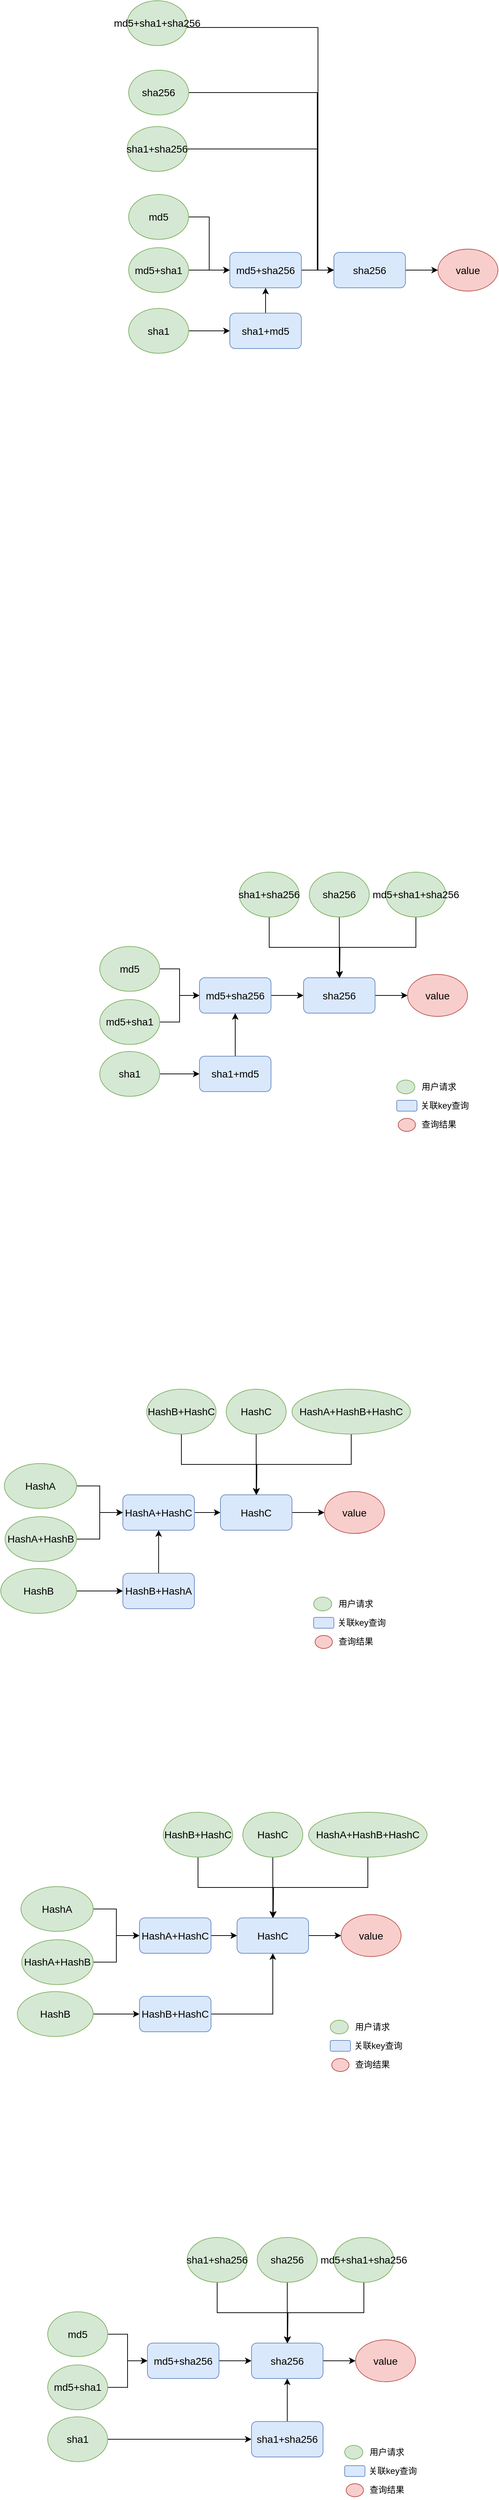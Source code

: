 <mxfile version="24.4.2" type="github">
  <diagram name="第 1 页" id="Ebx9guoyo3nPPWfQVa6c">
    <mxGraphModel dx="1834" dy="756" grid="0" gridSize="10" guides="1" tooltips="1" connect="1" arrows="1" fold="1" page="0" pageScale="1" pageWidth="826" pageHeight="1169" math="0" shadow="0">
      <root>
        <mxCell id="0" />
        <mxCell id="1" parent="0" />
        <mxCell id="aeNuIDue8vJ75vZVXS_7-7" style="edgeStyle=orthogonalEdgeStyle;rounded=0;orthogonalLoop=1;jettySize=auto;html=1;exitX=1;exitY=0.5;exitDx=0;exitDy=0;entryX=0;entryY=0.5;entryDx=0;entryDy=0;" parent="1" source="aeNuIDue8vJ75vZVXS_7-1" target="aeNuIDue8vJ75vZVXS_7-6" edge="1">
          <mxGeometry relative="1" as="geometry" />
        </mxCell>
        <mxCell id="aeNuIDue8vJ75vZVXS_7-1" value="&lt;font style=&quot;font-size: 14px;&quot;&gt;md5+sha256&lt;/font&gt;" style="rounded=1;whiteSpace=wrap;html=1;fillColor=#dae8fc;strokeColor=#6c8ebf;" parent="1" vertex="1">
          <mxGeometry x="126" y="355" width="99" height="49" as="geometry" />
        </mxCell>
        <mxCell id="aeNuIDue8vJ75vZVXS_7-10" style="edgeStyle=orthogonalEdgeStyle;rounded=0;orthogonalLoop=1;jettySize=auto;html=1;exitX=1;exitY=0.5;exitDx=0;exitDy=0;entryX=0;entryY=0.5;entryDx=0;entryDy=0;" parent="1" source="aeNuIDue8vJ75vZVXS_7-6" target="aeNuIDue8vJ75vZVXS_7-9" edge="1">
          <mxGeometry relative="1" as="geometry" />
        </mxCell>
        <mxCell id="aeNuIDue8vJ75vZVXS_7-6" value="&lt;font style=&quot;font-size: 14px;&quot;&gt;sha256&lt;/font&gt;" style="rounded=1;whiteSpace=wrap;html=1;fillColor=#dae8fc;strokeColor=#6c8ebf;" parent="1" vertex="1">
          <mxGeometry x="270" y="355" width="99" height="49" as="geometry" />
        </mxCell>
        <mxCell id="aeNuIDue8vJ75vZVXS_7-9" value="&lt;font style=&quot;font-size: 14px;&quot;&gt;value&lt;/font&gt;" style="ellipse;whiteSpace=wrap;html=1;fillColor=#f8cecc;strokeColor=#b85450;" parent="1" vertex="1">
          <mxGeometry x="414" y="350.5" width="83" height="58" as="geometry" />
        </mxCell>
        <mxCell id="aeNuIDue8vJ75vZVXS_7-26" style="edgeStyle=orthogonalEdgeStyle;rounded=0;orthogonalLoop=1;jettySize=auto;html=1;exitX=1;exitY=0.5;exitDx=0;exitDy=0;entryX=0;entryY=0.5;entryDx=0;entryDy=0;" parent="1" source="aeNuIDue8vJ75vZVXS_7-12" target="aeNuIDue8vJ75vZVXS_7-23" edge="1">
          <mxGeometry relative="1" as="geometry" />
        </mxCell>
        <mxCell id="aeNuIDue8vJ75vZVXS_7-12" value="&lt;font style=&quot;font-size: 14px;&quot;&gt;sha1&lt;/font&gt;" style="ellipse;whiteSpace=wrap;html=1;fillColor=#d5e8d4;strokeColor=#82b366;" parent="1" vertex="1">
          <mxGeometry x="-14" y="432.5" width="83" height="62" as="geometry" />
        </mxCell>
        <mxCell id="aeNuIDue8vJ75vZVXS_7-49" style="edgeStyle=orthogonalEdgeStyle;rounded=0;orthogonalLoop=1;jettySize=auto;html=1;exitX=1;exitY=0.5;exitDx=0;exitDy=0;entryX=0;entryY=0.5;entryDx=0;entryDy=0;" parent="1" source="aeNuIDue8vJ75vZVXS_7-13" target="aeNuIDue8vJ75vZVXS_7-6" edge="1">
          <mxGeometry relative="1" as="geometry">
            <Array as="points">
              <mxPoint x="248" y="44" />
              <mxPoint x="248" y="380" />
            </Array>
          </mxGeometry>
        </mxCell>
        <mxCell id="aeNuIDue8vJ75vZVXS_7-13" value="&lt;font style=&quot;font-size: 14px;&quot;&gt;md5+sha1+sha256&lt;/font&gt;" style="ellipse;whiteSpace=wrap;html=1;fillColor=#d5e8d4;strokeColor=#82b366;" parent="1" vertex="1">
          <mxGeometry x="-16" y="7" width="83" height="62" as="geometry" />
        </mxCell>
        <mxCell id="aeNuIDue8vJ75vZVXS_7-25" style="edgeStyle=orthogonalEdgeStyle;rounded=0;orthogonalLoop=1;jettySize=auto;html=1;exitX=1;exitY=0.5;exitDx=0;exitDy=0;entryX=0;entryY=0.5;entryDx=0;entryDy=0;" parent="1" source="aeNuIDue8vJ75vZVXS_7-15" target="aeNuIDue8vJ75vZVXS_7-1" edge="1">
          <mxGeometry relative="1" as="geometry" />
        </mxCell>
        <mxCell id="aeNuIDue8vJ75vZVXS_7-15" value="&lt;font style=&quot;font-size: 14px;&quot;&gt;md5+sha1&lt;/font&gt;" style="ellipse;whiteSpace=wrap;html=1;fillColor=#d5e8d4;strokeColor=#82b366;" parent="1" vertex="1">
          <mxGeometry x="-14" y="348.5" width="83" height="62" as="geometry" />
        </mxCell>
        <mxCell id="aeNuIDue8vJ75vZVXS_7-17" style="edgeStyle=orthogonalEdgeStyle;rounded=0;orthogonalLoop=1;jettySize=auto;html=1;exitX=1;exitY=0.5;exitDx=0;exitDy=0;entryX=0;entryY=0.5;entryDx=0;entryDy=0;" parent="1" source="aeNuIDue8vJ75vZVXS_7-16" target="aeNuIDue8vJ75vZVXS_7-1" edge="1">
          <mxGeometry relative="1" as="geometry" />
        </mxCell>
        <mxCell id="aeNuIDue8vJ75vZVXS_7-16" value="&lt;font style=&quot;font-size: 14px;&quot;&gt;md5&lt;/font&gt;" style="ellipse;whiteSpace=wrap;html=1;fillColor=#d5e8d4;strokeColor=#82b366;" parent="1" vertex="1">
          <mxGeometry x="-14" y="275" width="83" height="62" as="geometry" />
        </mxCell>
        <mxCell id="aeNuIDue8vJ75vZVXS_7-48" style="edgeStyle=orthogonalEdgeStyle;rounded=0;orthogonalLoop=1;jettySize=auto;html=1;exitX=1;exitY=0.5;exitDx=0;exitDy=0;entryX=0;entryY=0.5;entryDx=0;entryDy=0;" parent="1" source="aeNuIDue8vJ75vZVXS_7-18" target="aeNuIDue8vJ75vZVXS_7-6" edge="1">
          <mxGeometry relative="1" as="geometry">
            <mxPoint x="196" y="327" as="targetPoint" />
            <Array as="points">
              <mxPoint x="247" y="134" />
              <mxPoint x="247" y="380" />
            </Array>
          </mxGeometry>
        </mxCell>
        <mxCell id="aeNuIDue8vJ75vZVXS_7-18" value="&lt;font style=&quot;font-size: 14px;&quot;&gt;sha256&lt;/font&gt;" style="ellipse;whiteSpace=wrap;html=1;fillColor=#d5e8d4;strokeColor=#82b366;" parent="1" vertex="1">
          <mxGeometry x="-14" y="103" width="83" height="62" as="geometry" />
        </mxCell>
        <mxCell id="aeNuIDue8vJ75vZVXS_7-47" style="edgeStyle=orthogonalEdgeStyle;rounded=0;orthogonalLoop=1;jettySize=auto;html=1;exitX=1;exitY=0.5;exitDx=0;exitDy=0;entryX=0;entryY=0.5;entryDx=0;entryDy=0;" parent="1" source="aeNuIDue8vJ75vZVXS_7-19" target="aeNuIDue8vJ75vZVXS_7-6" edge="1">
          <mxGeometry relative="1" as="geometry">
            <Array as="points">
              <mxPoint x="247" y="212" />
              <mxPoint x="247" y="380" />
            </Array>
          </mxGeometry>
        </mxCell>
        <mxCell id="aeNuIDue8vJ75vZVXS_7-19" value="&lt;font style=&quot;font-size: 14px;&quot;&gt;sha1+sha256&lt;/font&gt;" style="ellipse;whiteSpace=wrap;html=1;fillColor=#d5e8d4;strokeColor=#82b366;" parent="1" vertex="1">
          <mxGeometry x="-16" y="181" width="83" height="62" as="geometry" />
        </mxCell>
        <mxCell id="aeNuIDue8vJ75vZVXS_7-24" style="edgeStyle=orthogonalEdgeStyle;rounded=0;orthogonalLoop=1;jettySize=auto;html=1;exitX=0.5;exitY=0;exitDx=0;exitDy=0;entryX=0.5;entryY=1;entryDx=0;entryDy=0;" parent="1" source="aeNuIDue8vJ75vZVXS_7-23" target="aeNuIDue8vJ75vZVXS_7-1" edge="1">
          <mxGeometry relative="1" as="geometry" />
        </mxCell>
        <mxCell id="aeNuIDue8vJ75vZVXS_7-23" value="&lt;font style=&quot;font-size: 14px;&quot;&gt;sha1+md5&lt;/font&gt;" style="rounded=1;whiteSpace=wrap;html=1;fillColor=#dae8fc;strokeColor=#6c8ebf;" parent="1" vertex="1">
          <mxGeometry x="126" y="439" width="99" height="49" as="geometry" />
        </mxCell>
        <mxCell id="aeNuIDue8vJ75vZVXS_7-27" style="edgeStyle=orthogonalEdgeStyle;rounded=0;orthogonalLoop=1;jettySize=auto;html=1;exitX=1;exitY=0.5;exitDx=0;exitDy=0;entryX=0;entryY=0.5;entryDx=0;entryDy=0;" parent="1" source="aeNuIDue8vJ75vZVXS_7-28" target="aeNuIDue8vJ75vZVXS_7-30" edge="1">
          <mxGeometry relative="1" as="geometry" />
        </mxCell>
        <mxCell id="aeNuIDue8vJ75vZVXS_7-28" value="&lt;font style=&quot;font-size: 14px;&quot;&gt;md5+sha256&lt;/font&gt;" style="rounded=1;whiteSpace=wrap;html=1;fillColor=#dae8fc;strokeColor=#6c8ebf;" parent="1" vertex="1">
          <mxGeometry x="84" y="1358" width="99" height="49" as="geometry" />
        </mxCell>
        <mxCell id="aeNuIDue8vJ75vZVXS_7-29" style="edgeStyle=orthogonalEdgeStyle;rounded=0;orthogonalLoop=1;jettySize=auto;html=1;exitX=1;exitY=0.5;exitDx=0;exitDy=0;entryX=0;entryY=0.5;entryDx=0;entryDy=0;" parent="1" source="aeNuIDue8vJ75vZVXS_7-30" target="aeNuIDue8vJ75vZVXS_7-31" edge="1">
          <mxGeometry relative="1" as="geometry" />
        </mxCell>
        <mxCell id="aeNuIDue8vJ75vZVXS_7-30" value="&lt;font style=&quot;font-size: 14px;&quot;&gt;sha256&lt;/font&gt;" style="rounded=1;whiteSpace=wrap;html=1;fillColor=#dae8fc;strokeColor=#6c8ebf;" parent="1" vertex="1">
          <mxGeometry x="228" y="1358" width="99" height="49" as="geometry" />
        </mxCell>
        <mxCell id="aeNuIDue8vJ75vZVXS_7-31" value="&lt;font style=&quot;font-size: 14px;&quot;&gt;value&lt;/font&gt;" style="ellipse;whiteSpace=wrap;html=1;fillColor=#f8cecc;strokeColor=#b85450;" parent="1" vertex="1">
          <mxGeometry x="372" y="1353.5" width="83" height="58" as="geometry" />
        </mxCell>
        <mxCell id="aeNuIDue8vJ75vZVXS_7-32" style="edgeStyle=orthogonalEdgeStyle;rounded=0;orthogonalLoop=1;jettySize=auto;html=1;exitX=1;exitY=0.5;exitDx=0;exitDy=0;entryX=0;entryY=0.5;entryDx=0;entryDy=0;" parent="1" source="aeNuIDue8vJ75vZVXS_7-33" target="aeNuIDue8vJ75vZVXS_7-45" edge="1">
          <mxGeometry relative="1" as="geometry" />
        </mxCell>
        <mxCell id="aeNuIDue8vJ75vZVXS_7-33" value="&lt;font style=&quot;font-size: 14px;&quot;&gt;sha1&lt;/font&gt;" style="ellipse;whiteSpace=wrap;html=1;fillColor=#d5e8d4;strokeColor=#82b366;" parent="1" vertex="1">
          <mxGeometry x="-54" y="1460" width="83" height="62" as="geometry" />
        </mxCell>
        <mxCell id="aeNuIDue8vJ75vZVXS_7-34" style="edgeStyle=orthogonalEdgeStyle;rounded=0;orthogonalLoop=1;jettySize=auto;html=1;exitX=0.5;exitY=1;exitDx=0;exitDy=0;entryX=0.5;entryY=0;entryDx=0;entryDy=0;" parent="1" source="aeNuIDue8vJ75vZVXS_7-35" target="aeNuIDue8vJ75vZVXS_7-30" edge="1">
          <mxGeometry relative="1" as="geometry" />
        </mxCell>
        <mxCell id="aeNuIDue8vJ75vZVXS_7-35" value="&lt;font style=&quot;font-size: 14px;&quot;&gt;md5+sha1+sha256&lt;/font&gt;" style="ellipse;whiteSpace=wrap;html=1;fillColor=#d5e8d4;strokeColor=#82b366;" parent="1" vertex="1">
          <mxGeometry x="342" y="1212" width="83" height="62" as="geometry" />
        </mxCell>
        <mxCell id="aeNuIDue8vJ75vZVXS_7-36" style="edgeStyle=orthogonalEdgeStyle;rounded=0;orthogonalLoop=1;jettySize=auto;html=1;exitX=1;exitY=0.5;exitDx=0;exitDy=0;entryX=0;entryY=0.5;entryDx=0;entryDy=0;" parent="1" source="aeNuIDue8vJ75vZVXS_7-37" target="aeNuIDue8vJ75vZVXS_7-28" edge="1">
          <mxGeometry relative="1" as="geometry" />
        </mxCell>
        <mxCell id="aeNuIDue8vJ75vZVXS_7-37" value="&lt;font style=&quot;font-size: 14px;&quot;&gt;md5+sha1&lt;/font&gt;" style="ellipse;whiteSpace=wrap;html=1;fillColor=#d5e8d4;strokeColor=#82b366;" parent="1" vertex="1">
          <mxGeometry x="-54" y="1388.25" width="83" height="62" as="geometry" />
        </mxCell>
        <mxCell id="aeNuIDue8vJ75vZVXS_7-38" style="edgeStyle=orthogonalEdgeStyle;rounded=0;orthogonalLoop=1;jettySize=auto;html=1;exitX=1;exitY=0.5;exitDx=0;exitDy=0;entryX=0;entryY=0.5;entryDx=0;entryDy=0;" parent="1" source="aeNuIDue8vJ75vZVXS_7-39" target="aeNuIDue8vJ75vZVXS_7-28" edge="1">
          <mxGeometry relative="1" as="geometry" />
        </mxCell>
        <mxCell id="aeNuIDue8vJ75vZVXS_7-39" value="&lt;font style=&quot;font-size: 14px;&quot;&gt;md5&lt;/font&gt;" style="ellipse;whiteSpace=wrap;html=1;fillColor=#d5e8d4;strokeColor=#82b366;" parent="1" vertex="1">
          <mxGeometry x="-54" y="1314.75" width="83" height="62" as="geometry" />
        </mxCell>
        <mxCell id="aeNuIDue8vJ75vZVXS_7-40" style="edgeStyle=orthogonalEdgeStyle;rounded=0;orthogonalLoop=1;jettySize=auto;html=1;exitX=0.5;exitY=1;exitDx=0;exitDy=0;entryX=0.5;entryY=0;entryDx=0;entryDy=0;" parent="1" source="aeNuIDue8vJ75vZVXS_7-41" target="aeNuIDue8vJ75vZVXS_7-30" edge="1">
          <mxGeometry relative="1" as="geometry" />
        </mxCell>
        <mxCell id="aeNuIDue8vJ75vZVXS_7-41" value="&lt;font style=&quot;font-size: 14px;&quot;&gt;sha256&lt;/font&gt;" style="ellipse;whiteSpace=wrap;html=1;fillColor=#d5e8d4;strokeColor=#82b366;" parent="1" vertex="1">
          <mxGeometry x="236" y="1212" width="83" height="62" as="geometry" />
        </mxCell>
        <mxCell id="aeNuIDue8vJ75vZVXS_7-42" style="edgeStyle=orthogonalEdgeStyle;rounded=0;orthogonalLoop=1;jettySize=auto;html=1;exitX=0.5;exitY=1;exitDx=0;exitDy=0;" parent="1" source="aeNuIDue8vJ75vZVXS_7-43" edge="1">
          <mxGeometry relative="1" as="geometry">
            <mxPoint x="278" y="1358" as="targetPoint" />
          </mxGeometry>
        </mxCell>
        <mxCell id="aeNuIDue8vJ75vZVXS_7-43" value="&lt;font style=&quot;font-size: 14px;&quot;&gt;sha1+sha256&lt;/font&gt;" style="ellipse;whiteSpace=wrap;html=1;fillColor=#d5e8d4;strokeColor=#82b366;" parent="1" vertex="1">
          <mxGeometry x="139" y="1212" width="83" height="62" as="geometry" />
        </mxCell>
        <mxCell id="aeNuIDue8vJ75vZVXS_7-44" style="edgeStyle=orthogonalEdgeStyle;rounded=0;orthogonalLoop=1;jettySize=auto;html=1;exitX=0.5;exitY=0;exitDx=0;exitDy=0;entryX=0.5;entryY=1;entryDx=0;entryDy=0;" parent="1" source="aeNuIDue8vJ75vZVXS_7-45" target="aeNuIDue8vJ75vZVXS_7-28" edge="1">
          <mxGeometry relative="1" as="geometry" />
        </mxCell>
        <mxCell id="aeNuIDue8vJ75vZVXS_7-45" value="&lt;font style=&quot;font-size: 14px;&quot;&gt;sha1+md5&lt;/font&gt;" style="rounded=1;whiteSpace=wrap;html=1;fillColor=#dae8fc;strokeColor=#6c8ebf;" parent="1" vertex="1">
          <mxGeometry x="84" y="1466.5" width="99" height="49" as="geometry" />
        </mxCell>
        <mxCell id="aeNuIDue8vJ75vZVXS_7-50" value="" style="ellipse;whiteSpace=wrap;html=1;fillColor=#d5e8d4;strokeColor=#82b366;" parent="1" vertex="1">
          <mxGeometry x="357" y="1499.5" width="25" height="19" as="geometry" />
        </mxCell>
        <mxCell id="aeNuIDue8vJ75vZVXS_7-51" value="用户请求" style="text;html=1;align=center;verticalAlign=middle;resizable=0;points=[];autosize=1;strokeColor=none;fillColor=none;" parent="1" vertex="1">
          <mxGeometry x="382" y="1496" width="66" height="26" as="geometry" />
        </mxCell>
        <mxCell id="aeNuIDue8vJ75vZVXS_7-52" value="" style="rounded=1;whiteSpace=wrap;html=1;fillColor=#dae8fc;strokeColor=#6c8ebf;" parent="1" vertex="1">
          <mxGeometry x="357" y="1527.5" width="28" height="15" as="geometry" />
        </mxCell>
        <mxCell id="aeNuIDue8vJ75vZVXS_7-54" value="关联key查询" style="text;html=1;align=center;verticalAlign=middle;resizable=0;points=[];autosize=1;strokeColor=none;fillColor=none;" parent="1" vertex="1">
          <mxGeometry x="380" y="1522" width="85" height="26" as="geometry" />
        </mxCell>
        <mxCell id="aeNuIDue8vJ75vZVXS_7-55" value="" style="ellipse;whiteSpace=wrap;html=1;fillColor=#f8cecc;strokeColor=#b85450;" parent="1" vertex="1">
          <mxGeometry x="359" y="1552.5" width="24" height="18" as="geometry" />
        </mxCell>
        <mxCell id="aeNuIDue8vJ75vZVXS_7-56" value="查询结果" style="text;html=1;align=center;verticalAlign=middle;resizable=0;points=[];autosize=1;strokeColor=none;fillColor=none;" parent="1" vertex="1">
          <mxGeometry x="382" y="1548" width="66" height="26" as="geometry" />
        </mxCell>
        <mxCell id="KH5UlhR5SknA2p_EEgMx-1" style="edgeStyle=orthogonalEdgeStyle;rounded=0;orthogonalLoop=1;jettySize=auto;html=1;exitX=1;exitY=0.5;exitDx=0;exitDy=0;entryX=0;entryY=0.5;entryDx=0;entryDy=0;" edge="1" parent="1" source="KH5UlhR5SknA2p_EEgMx-2" target="KH5UlhR5SknA2p_EEgMx-4">
          <mxGeometry relative="1" as="geometry" />
        </mxCell>
        <mxCell id="KH5UlhR5SknA2p_EEgMx-2" value="&lt;font style=&quot;font-size: 14px;&quot;&gt;HashA+&lt;/font&gt;&lt;span style=&quot;font-size: 14px;&quot;&gt;HashC&lt;/span&gt;" style="rounded=1;whiteSpace=wrap;html=1;fillColor=#dae8fc;strokeColor=#6c8ebf;" vertex="1" parent="1">
          <mxGeometry x="-22" y="2073" width="99" height="49" as="geometry" />
        </mxCell>
        <mxCell id="KH5UlhR5SknA2p_EEgMx-3" style="edgeStyle=orthogonalEdgeStyle;rounded=0;orthogonalLoop=1;jettySize=auto;html=1;exitX=1;exitY=0.5;exitDx=0;exitDy=0;entryX=0;entryY=0.5;entryDx=0;entryDy=0;" edge="1" parent="1" source="KH5UlhR5SknA2p_EEgMx-4" target="KH5UlhR5SknA2p_EEgMx-5">
          <mxGeometry relative="1" as="geometry" />
        </mxCell>
        <mxCell id="KH5UlhR5SknA2p_EEgMx-4" value="&lt;span style=&quot;font-size: 14px;&quot;&gt;HashC&lt;/span&gt;" style="rounded=1;whiteSpace=wrap;html=1;fillColor=#dae8fc;strokeColor=#6c8ebf;" vertex="1" parent="1">
          <mxGeometry x="113" y="2073" width="99" height="49" as="geometry" />
        </mxCell>
        <mxCell id="KH5UlhR5SknA2p_EEgMx-5" value="&lt;font style=&quot;font-size: 14px;&quot;&gt;value&lt;/font&gt;" style="ellipse;whiteSpace=wrap;html=1;fillColor=#f8cecc;strokeColor=#b85450;" vertex="1" parent="1">
          <mxGeometry x="257" y="2068.5" width="83" height="58" as="geometry" />
        </mxCell>
        <mxCell id="KH5UlhR5SknA2p_EEgMx-6" style="edgeStyle=orthogonalEdgeStyle;rounded=0;orthogonalLoop=1;jettySize=auto;html=1;exitX=1;exitY=0.5;exitDx=0;exitDy=0;entryX=0;entryY=0.5;entryDx=0;entryDy=0;" edge="1" parent="1" source="KH5UlhR5SknA2p_EEgMx-7" target="KH5UlhR5SknA2p_EEgMx-19">
          <mxGeometry relative="1" as="geometry" />
        </mxCell>
        <mxCell id="KH5UlhR5SknA2p_EEgMx-7" value="&lt;span style=&quot;font-size: 14px;&quot;&gt;HashB&lt;/span&gt;" style="ellipse;whiteSpace=wrap;html=1;fillColor=#d5e8d4;strokeColor=#82b366;" vertex="1" parent="1">
          <mxGeometry x="-191" y="2175" width="105" height="62" as="geometry" />
        </mxCell>
        <mxCell id="KH5UlhR5SknA2p_EEgMx-8" style="edgeStyle=orthogonalEdgeStyle;rounded=0;orthogonalLoop=1;jettySize=auto;html=1;exitX=0.5;exitY=1;exitDx=0;exitDy=0;entryX=0.5;entryY=0;entryDx=0;entryDy=0;" edge="1" parent="1" source="KH5UlhR5SknA2p_EEgMx-9" target="KH5UlhR5SknA2p_EEgMx-4">
          <mxGeometry relative="1" as="geometry" />
        </mxCell>
        <mxCell id="KH5UlhR5SknA2p_EEgMx-9" value="&lt;font style=&quot;font-size: 14px;&quot;&gt;HashA+HashB+&lt;/font&gt;&lt;span style=&quot;font-size: 14px;&quot;&gt;HashC&lt;/span&gt;" style="ellipse;whiteSpace=wrap;html=1;fillColor=#d5e8d4;strokeColor=#82b366;" vertex="1" parent="1">
          <mxGeometry x="212" y="1927" width="164" height="62" as="geometry" />
        </mxCell>
        <mxCell id="KH5UlhR5SknA2p_EEgMx-10" style="edgeStyle=orthogonalEdgeStyle;rounded=0;orthogonalLoop=1;jettySize=auto;html=1;exitX=1;exitY=0.5;exitDx=0;exitDy=0;entryX=0;entryY=0.5;entryDx=0;entryDy=0;" edge="1" parent="1" source="KH5UlhR5SknA2p_EEgMx-11" target="KH5UlhR5SknA2p_EEgMx-2">
          <mxGeometry relative="1" as="geometry" />
        </mxCell>
        <mxCell id="KH5UlhR5SknA2p_EEgMx-11" value="&lt;font style=&quot;font-size: 14px;&quot;&gt;HashA+&lt;/font&gt;&lt;span style=&quot;font-size: 14px;&quot;&gt;HashB&lt;/span&gt;" style="ellipse;whiteSpace=wrap;html=1;fillColor=#d5e8d4;strokeColor=#82b366;" vertex="1" parent="1">
          <mxGeometry x="-185" y="2103.25" width="99" height="62" as="geometry" />
        </mxCell>
        <mxCell id="KH5UlhR5SknA2p_EEgMx-12" style="edgeStyle=orthogonalEdgeStyle;rounded=0;orthogonalLoop=1;jettySize=auto;html=1;exitX=1;exitY=0.5;exitDx=0;exitDy=0;entryX=0;entryY=0.5;entryDx=0;entryDy=0;" edge="1" parent="1" source="KH5UlhR5SknA2p_EEgMx-13" target="KH5UlhR5SknA2p_EEgMx-2">
          <mxGeometry relative="1" as="geometry" />
        </mxCell>
        <mxCell id="KH5UlhR5SknA2p_EEgMx-13" value="&lt;font style=&quot;font-size: 14px;&quot;&gt;HashA&lt;/font&gt;" style="ellipse;whiteSpace=wrap;html=1;fillColor=#d5e8d4;strokeColor=#82b366;" vertex="1" parent="1">
          <mxGeometry x="-186" y="2029.75" width="100" height="62" as="geometry" />
        </mxCell>
        <mxCell id="KH5UlhR5SknA2p_EEgMx-14" style="edgeStyle=orthogonalEdgeStyle;rounded=0;orthogonalLoop=1;jettySize=auto;html=1;exitX=0.5;exitY=1;exitDx=0;exitDy=0;entryX=0.5;entryY=0;entryDx=0;entryDy=0;" edge="1" parent="1" source="KH5UlhR5SknA2p_EEgMx-15" target="KH5UlhR5SknA2p_EEgMx-4">
          <mxGeometry relative="1" as="geometry" />
        </mxCell>
        <mxCell id="KH5UlhR5SknA2p_EEgMx-15" value="&lt;span style=&quot;font-size: 14px;&quot;&gt;HashC&lt;/span&gt;" style="ellipse;whiteSpace=wrap;html=1;fillColor=#d5e8d4;strokeColor=#82b366;" vertex="1" parent="1">
          <mxGeometry x="121" y="1927" width="83" height="62" as="geometry" />
        </mxCell>
        <mxCell id="KH5UlhR5SknA2p_EEgMx-16" style="edgeStyle=orthogonalEdgeStyle;rounded=0;orthogonalLoop=1;jettySize=auto;html=1;exitX=0.5;exitY=1;exitDx=0;exitDy=0;" edge="1" parent="1" source="KH5UlhR5SknA2p_EEgMx-17">
          <mxGeometry relative="1" as="geometry">
            <mxPoint x="163" y="2073" as="targetPoint" />
          </mxGeometry>
        </mxCell>
        <mxCell id="KH5UlhR5SknA2p_EEgMx-17" value="&lt;font style=&quot;font-size: 14px;&quot;&gt;HashB+&lt;/font&gt;&lt;span style=&quot;font-size: 14px;&quot;&gt;HashC&lt;/span&gt;" style="ellipse;whiteSpace=wrap;html=1;fillColor=#d5e8d4;strokeColor=#82b366;" vertex="1" parent="1">
          <mxGeometry x="11" y="1927" width="96" height="62" as="geometry" />
        </mxCell>
        <mxCell id="KH5UlhR5SknA2p_EEgMx-18" style="edgeStyle=orthogonalEdgeStyle;rounded=0;orthogonalLoop=1;jettySize=auto;html=1;exitX=0.5;exitY=0;exitDx=0;exitDy=0;entryX=0.5;entryY=1;entryDx=0;entryDy=0;" edge="1" parent="1" source="KH5UlhR5SknA2p_EEgMx-19" target="KH5UlhR5SknA2p_EEgMx-2">
          <mxGeometry relative="1" as="geometry" />
        </mxCell>
        <mxCell id="KH5UlhR5SknA2p_EEgMx-19" value="&lt;font style=&quot;font-size: 14px;&quot;&gt;HashB+&lt;/font&gt;&lt;span style=&quot;font-size: 14px;&quot;&gt;HashA&lt;/span&gt;" style="rounded=1;whiteSpace=wrap;html=1;fillColor=#dae8fc;strokeColor=#6c8ebf;" vertex="1" parent="1">
          <mxGeometry x="-22" y="2181.5" width="99" height="49" as="geometry" />
        </mxCell>
        <mxCell id="KH5UlhR5SknA2p_EEgMx-20" value="" style="ellipse;whiteSpace=wrap;html=1;fillColor=#d5e8d4;strokeColor=#82b366;" vertex="1" parent="1">
          <mxGeometry x="242" y="2214.5" width="25" height="19" as="geometry" />
        </mxCell>
        <mxCell id="KH5UlhR5SknA2p_EEgMx-21" value="用户请求" style="text;html=1;align=center;verticalAlign=middle;resizable=0;points=[];autosize=1;strokeColor=none;fillColor=none;" vertex="1" parent="1">
          <mxGeometry x="267" y="2211" width="66" height="26" as="geometry" />
        </mxCell>
        <mxCell id="KH5UlhR5SknA2p_EEgMx-22" value="" style="rounded=1;whiteSpace=wrap;html=1;fillColor=#dae8fc;strokeColor=#6c8ebf;" vertex="1" parent="1">
          <mxGeometry x="242" y="2242.5" width="28" height="15" as="geometry" />
        </mxCell>
        <mxCell id="KH5UlhR5SknA2p_EEgMx-23" value="关联key查询" style="text;html=1;align=center;verticalAlign=middle;resizable=0;points=[];autosize=1;strokeColor=none;fillColor=none;" vertex="1" parent="1">
          <mxGeometry x="265" y="2237" width="85" height="26" as="geometry" />
        </mxCell>
        <mxCell id="KH5UlhR5SknA2p_EEgMx-24" value="" style="ellipse;whiteSpace=wrap;html=1;fillColor=#f8cecc;strokeColor=#b85450;" vertex="1" parent="1">
          <mxGeometry x="244" y="2267.5" width="24" height="18" as="geometry" />
        </mxCell>
        <mxCell id="KH5UlhR5SknA2p_EEgMx-25" value="查询结果" style="text;html=1;align=center;verticalAlign=middle;resizable=0;points=[];autosize=1;strokeColor=none;fillColor=none;" vertex="1" parent="1">
          <mxGeometry x="267" y="2263" width="66" height="26" as="geometry" />
        </mxCell>
        <mxCell id="KH5UlhR5SknA2p_EEgMx-26" style="edgeStyle=orthogonalEdgeStyle;rounded=0;orthogonalLoop=1;jettySize=auto;html=1;exitX=1;exitY=0.5;exitDx=0;exitDy=0;entryX=0;entryY=0.5;entryDx=0;entryDy=0;" edge="1" parent="1" source="KH5UlhR5SknA2p_EEgMx-27" target="KH5UlhR5SknA2p_EEgMx-29">
          <mxGeometry relative="1" as="geometry" />
        </mxCell>
        <mxCell id="KH5UlhR5SknA2p_EEgMx-27" value="&lt;font style=&quot;font-size: 14px;&quot;&gt;HashA+&lt;/font&gt;&lt;span style=&quot;font-size: 14px;&quot;&gt;HashC&lt;/span&gt;" style="rounded=1;whiteSpace=wrap;html=1;fillColor=#dae8fc;strokeColor=#6c8ebf;" vertex="1" parent="1">
          <mxGeometry x="1" y="2658" width="99" height="49" as="geometry" />
        </mxCell>
        <mxCell id="KH5UlhR5SknA2p_EEgMx-28" style="edgeStyle=orthogonalEdgeStyle;rounded=0;orthogonalLoop=1;jettySize=auto;html=1;exitX=1;exitY=0.5;exitDx=0;exitDy=0;entryX=0;entryY=0.5;entryDx=0;entryDy=0;" edge="1" parent="1" source="KH5UlhR5SknA2p_EEgMx-29" target="KH5UlhR5SknA2p_EEgMx-30">
          <mxGeometry relative="1" as="geometry" />
        </mxCell>
        <mxCell id="KH5UlhR5SknA2p_EEgMx-29" value="&lt;span style=&quot;font-size: 14px;&quot;&gt;HashC&lt;/span&gt;" style="rounded=1;whiteSpace=wrap;html=1;fillColor=#dae8fc;strokeColor=#6c8ebf;" vertex="1" parent="1">
          <mxGeometry x="136" y="2658" width="99" height="49" as="geometry" />
        </mxCell>
        <mxCell id="KH5UlhR5SknA2p_EEgMx-30" value="&lt;font style=&quot;font-size: 14px;&quot;&gt;value&lt;/font&gt;" style="ellipse;whiteSpace=wrap;html=1;fillColor=#f8cecc;strokeColor=#b85450;" vertex="1" parent="1">
          <mxGeometry x="280" y="2653.5" width="83" height="58" as="geometry" />
        </mxCell>
        <mxCell id="KH5UlhR5SknA2p_EEgMx-31" style="edgeStyle=orthogonalEdgeStyle;rounded=0;orthogonalLoop=1;jettySize=auto;html=1;exitX=1;exitY=0.5;exitDx=0;exitDy=0;entryX=0;entryY=0.5;entryDx=0;entryDy=0;" edge="1" parent="1" source="KH5UlhR5SknA2p_EEgMx-32" target="KH5UlhR5SknA2p_EEgMx-44">
          <mxGeometry relative="1" as="geometry" />
        </mxCell>
        <mxCell id="KH5UlhR5SknA2p_EEgMx-32" value="&lt;span style=&quot;font-size: 14px;&quot;&gt;HashB&lt;/span&gt;" style="ellipse;whiteSpace=wrap;html=1;fillColor=#d5e8d4;strokeColor=#82b366;" vertex="1" parent="1">
          <mxGeometry x="-168" y="2760" width="105" height="62" as="geometry" />
        </mxCell>
        <mxCell id="KH5UlhR5SknA2p_EEgMx-33" style="edgeStyle=orthogonalEdgeStyle;rounded=0;orthogonalLoop=1;jettySize=auto;html=1;exitX=0.5;exitY=1;exitDx=0;exitDy=0;entryX=0.5;entryY=0;entryDx=0;entryDy=0;" edge="1" parent="1" source="KH5UlhR5SknA2p_EEgMx-34" target="KH5UlhR5SknA2p_EEgMx-29">
          <mxGeometry relative="1" as="geometry" />
        </mxCell>
        <mxCell id="KH5UlhR5SknA2p_EEgMx-34" value="&lt;font style=&quot;font-size: 14px;&quot;&gt;HashA+HashB+&lt;/font&gt;&lt;span style=&quot;font-size: 14px;&quot;&gt;HashC&lt;/span&gt;" style="ellipse;whiteSpace=wrap;html=1;fillColor=#d5e8d4;strokeColor=#82b366;" vertex="1" parent="1">
          <mxGeometry x="235" y="2512" width="164" height="62" as="geometry" />
        </mxCell>
        <mxCell id="KH5UlhR5SknA2p_EEgMx-35" style="edgeStyle=orthogonalEdgeStyle;rounded=0;orthogonalLoop=1;jettySize=auto;html=1;exitX=1;exitY=0.5;exitDx=0;exitDy=0;entryX=0;entryY=0.5;entryDx=0;entryDy=0;" edge="1" parent="1" source="KH5UlhR5SknA2p_EEgMx-36" target="KH5UlhR5SknA2p_EEgMx-27">
          <mxGeometry relative="1" as="geometry" />
        </mxCell>
        <mxCell id="KH5UlhR5SknA2p_EEgMx-36" value="&lt;font style=&quot;font-size: 14px;&quot;&gt;HashA+&lt;/font&gt;&lt;span style=&quot;font-size: 14px;&quot;&gt;HashB&lt;/span&gt;" style="ellipse;whiteSpace=wrap;html=1;fillColor=#d5e8d4;strokeColor=#82b366;" vertex="1" parent="1">
          <mxGeometry x="-162" y="2688.25" width="99" height="62" as="geometry" />
        </mxCell>
        <mxCell id="KH5UlhR5SknA2p_EEgMx-37" style="edgeStyle=orthogonalEdgeStyle;rounded=0;orthogonalLoop=1;jettySize=auto;html=1;exitX=1;exitY=0.5;exitDx=0;exitDy=0;entryX=0;entryY=0.5;entryDx=0;entryDy=0;" edge="1" parent="1" source="KH5UlhR5SknA2p_EEgMx-38" target="KH5UlhR5SknA2p_EEgMx-27">
          <mxGeometry relative="1" as="geometry" />
        </mxCell>
        <mxCell id="KH5UlhR5SknA2p_EEgMx-38" value="&lt;font style=&quot;font-size: 14px;&quot;&gt;HashA&lt;/font&gt;" style="ellipse;whiteSpace=wrap;html=1;fillColor=#d5e8d4;strokeColor=#82b366;" vertex="1" parent="1">
          <mxGeometry x="-163" y="2614.75" width="100" height="62" as="geometry" />
        </mxCell>
        <mxCell id="KH5UlhR5SknA2p_EEgMx-39" style="edgeStyle=orthogonalEdgeStyle;rounded=0;orthogonalLoop=1;jettySize=auto;html=1;exitX=0.5;exitY=1;exitDx=0;exitDy=0;entryX=0.5;entryY=0;entryDx=0;entryDy=0;" edge="1" parent="1" source="KH5UlhR5SknA2p_EEgMx-40" target="KH5UlhR5SknA2p_EEgMx-29">
          <mxGeometry relative="1" as="geometry" />
        </mxCell>
        <mxCell id="KH5UlhR5SknA2p_EEgMx-40" value="&lt;span style=&quot;font-size: 14px;&quot;&gt;HashC&lt;/span&gt;" style="ellipse;whiteSpace=wrap;html=1;fillColor=#d5e8d4;strokeColor=#82b366;" vertex="1" parent="1">
          <mxGeometry x="144" y="2512" width="83" height="62" as="geometry" />
        </mxCell>
        <mxCell id="KH5UlhR5SknA2p_EEgMx-41" style="edgeStyle=orthogonalEdgeStyle;rounded=0;orthogonalLoop=1;jettySize=auto;html=1;exitX=0.5;exitY=1;exitDx=0;exitDy=0;" edge="1" parent="1" source="KH5UlhR5SknA2p_EEgMx-42">
          <mxGeometry relative="1" as="geometry">
            <mxPoint x="186" y="2658" as="targetPoint" />
          </mxGeometry>
        </mxCell>
        <mxCell id="KH5UlhR5SknA2p_EEgMx-42" value="&lt;font style=&quot;font-size: 14px;&quot;&gt;HashB+&lt;/font&gt;&lt;span style=&quot;font-size: 14px;&quot;&gt;HashC&lt;/span&gt;" style="ellipse;whiteSpace=wrap;html=1;fillColor=#d5e8d4;strokeColor=#82b366;" vertex="1" parent="1">
          <mxGeometry x="34" y="2512" width="96" height="62" as="geometry" />
        </mxCell>
        <mxCell id="KH5UlhR5SknA2p_EEgMx-76" style="edgeStyle=orthogonalEdgeStyle;rounded=0;orthogonalLoop=1;jettySize=auto;html=1;exitX=1;exitY=0.5;exitDx=0;exitDy=0;entryX=0.5;entryY=1;entryDx=0;entryDy=0;" edge="1" parent="1" source="KH5UlhR5SknA2p_EEgMx-44" target="KH5UlhR5SknA2p_EEgMx-29">
          <mxGeometry relative="1" as="geometry" />
        </mxCell>
        <mxCell id="KH5UlhR5SknA2p_EEgMx-44" value="&lt;font style=&quot;font-size: 14px;&quot;&gt;HashB+&lt;/font&gt;&lt;span style=&quot;font-size: 14px;&quot;&gt;HashC&lt;/span&gt;" style="rounded=1;whiteSpace=wrap;html=1;fillColor=#dae8fc;strokeColor=#6c8ebf;" vertex="1" parent="1">
          <mxGeometry x="1" y="2766.5" width="99" height="49" as="geometry" />
        </mxCell>
        <mxCell id="KH5UlhR5SknA2p_EEgMx-45" value="" style="ellipse;whiteSpace=wrap;html=1;fillColor=#d5e8d4;strokeColor=#82b366;" vertex="1" parent="1">
          <mxGeometry x="265" y="2799.5" width="25" height="19" as="geometry" />
        </mxCell>
        <mxCell id="KH5UlhR5SknA2p_EEgMx-46" value="用户请求" style="text;html=1;align=center;verticalAlign=middle;resizable=0;points=[];autosize=1;strokeColor=none;fillColor=none;" vertex="1" parent="1">
          <mxGeometry x="290" y="2796" width="66" height="26" as="geometry" />
        </mxCell>
        <mxCell id="KH5UlhR5SknA2p_EEgMx-47" value="" style="rounded=1;whiteSpace=wrap;html=1;fillColor=#dae8fc;strokeColor=#6c8ebf;" vertex="1" parent="1">
          <mxGeometry x="265" y="2827.5" width="28" height="15" as="geometry" />
        </mxCell>
        <mxCell id="KH5UlhR5SknA2p_EEgMx-48" value="关联key查询" style="text;html=1;align=center;verticalAlign=middle;resizable=0;points=[];autosize=1;strokeColor=none;fillColor=none;" vertex="1" parent="1">
          <mxGeometry x="288" y="2822" width="85" height="26" as="geometry" />
        </mxCell>
        <mxCell id="KH5UlhR5SknA2p_EEgMx-49" value="" style="ellipse;whiteSpace=wrap;html=1;fillColor=#f8cecc;strokeColor=#b85450;" vertex="1" parent="1">
          <mxGeometry x="267" y="2852.5" width="24" height="18" as="geometry" />
        </mxCell>
        <mxCell id="KH5UlhR5SknA2p_EEgMx-50" value="查询结果" style="text;html=1;align=center;verticalAlign=middle;resizable=0;points=[];autosize=1;strokeColor=none;fillColor=none;" vertex="1" parent="1">
          <mxGeometry x="290" y="2848" width="66" height="26" as="geometry" />
        </mxCell>
        <mxCell id="KH5UlhR5SknA2p_EEgMx-51" style="edgeStyle=orthogonalEdgeStyle;rounded=0;orthogonalLoop=1;jettySize=auto;html=1;exitX=1;exitY=0.5;exitDx=0;exitDy=0;entryX=0;entryY=0.5;entryDx=0;entryDy=0;" edge="1" parent="1" source="KH5UlhR5SknA2p_EEgMx-52" target="KH5UlhR5SknA2p_EEgMx-54">
          <mxGeometry relative="1" as="geometry" />
        </mxCell>
        <mxCell id="KH5UlhR5SknA2p_EEgMx-52" value="&lt;font style=&quot;font-size: 14px;&quot;&gt;md5+sha256&lt;/font&gt;" style="rounded=1;whiteSpace=wrap;html=1;fillColor=#dae8fc;strokeColor=#6c8ebf;" vertex="1" parent="1">
          <mxGeometry x="12" y="3246" width="99" height="49" as="geometry" />
        </mxCell>
        <mxCell id="KH5UlhR5SknA2p_EEgMx-53" style="edgeStyle=orthogonalEdgeStyle;rounded=0;orthogonalLoop=1;jettySize=auto;html=1;exitX=1;exitY=0.5;exitDx=0;exitDy=0;entryX=0;entryY=0.5;entryDx=0;entryDy=0;" edge="1" parent="1" source="KH5UlhR5SknA2p_EEgMx-54" target="KH5UlhR5SknA2p_EEgMx-55">
          <mxGeometry relative="1" as="geometry" />
        </mxCell>
        <mxCell id="KH5UlhR5SknA2p_EEgMx-54" value="&lt;font style=&quot;font-size: 14px;&quot;&gt;sha256&lt;/font&gt;" style="rounded=1;whiteSpace=wrap;html=1;fillColor=#dae8fc;strokeColor=#6c8ebf;" vertex="1" parent="1">
          <mxGeometry x="156" y="3246" width="99" height="49" as="geometry" />
        </mxCell>
        <mxCell id="KH5UlhR5SknA2p_EEgMx-55" value="&lt;font style=&quot;font-size: 14px;&quot;&gt;value&lt;/font&gt;" style="ellipse;whiteSpace=wrap;html=1;fillColor=#f8cecc;strokeColor=#b85450;" vertex="1" parent="1">
          <mxGeometry x="300" y="3241.5" width="83" height="58" as="geometry" />
        </mxCell>
        <mxCell id="KH5UlhR5SknA2p_EEgMx-56" style="edgeStyle=orthogonalEdgeStyle;rounded=0;orthogonalLoop=1;jettySize=auto;html=1;exitX=1;exitY=0.5;exitDx=0;exitDy=0;entryX=0;entryY=0.5;entryDx=0;entryDy=0;" edge="1" parent="1" source="KH5UlhR5SknA2p_EEgMx-57" target="KH5UlhR5SknA2p_EEgMx-69">
          <mxGeometry relative="1" as="geometry" />
        </mxCell>
        <mxCell id="KH5UlhR5SknA2p_EEgMx-57" value="&lt;font style=&quot;font-size: 14px;&quot;&gt;sha1&lt;/font&gt;" style="ellipse;whiteSpace=wrap;html=1;fillColor=#d5e8d4;strokeColor=#82b366;" vertex="1" parent="1">
          <mxGeometry x="-126" y="3348" width="83" height="62" as="geometry" />
        </mxCell>
        <mxCell id="KH5UlhR5SknA2p_EEgMx-58" style="edgeStyle=orthogonalEdgeStyle;rounded=0;orthogonalLoop=1;jettySize=auto;html=1;exitX=0.5;exitY=1;exitDx=0;exitDy=0;entryX=0.5;entryY=0;entryDx=0;entryDy=0;" edge="1" parent="1" source="KH5UlhR5SknA2p_EEgMx-59" target="KH5UlhR5SknA2p_EEgMx-54">
          <mxGeometry relative="1" as="geometry" />
        </mxCell>
        <mxCell id="KH5UlhR5SknA2p_EEgMx-59" value="&lt;font style=&quot;font-size: 14px;&quot;&gt;md5+sha1+sha256&lt;/font&gt;" style="ellipse;whiteSpace=wrap;html=1;fillColor=#d5e8d4;strokeColor=#82b366;" vertex="1" parent="1">
          <mxGeometry x="270" y="3100" width="83" height="62" as="geometry" />
        </mxCell>
        <mxCell id="KH5UlhR5SknA2p_EEgMx-60" style="edgeStyle=orthogonalEdgeStyle;rounded=0;orthogonalLoop=1;jettySize=auto;html=1;exitX=1;exitY=0.5;exitDx=0;exitDy=0;entryX=0;entryY=0.5;entryDx=0;entryDy=0;" edge="1" parent="1" source="KH5UlhR5SknA2p_EEgMx-61" target="KH5UlhR5SknA2p_EEgMx-52">
          <mxGeometry relative="1" as="geometry" />
        </mxCell>
        <mxCell id="KH5UlhR5SknA2p_EEgMx-61" value="&lt;font style=&quot;font-size: 14px;&quot;&gt;md5+sha1&lt;/font&gt;" style="ellipse;whiteSpace=wrap;html=1;fillColor=#d5e8d4;strokeColor=#82b366;" vertex="1" parent="1">
          <mxGeometry x="-126" y="3276.25" width="83" height="62" as="geometry" />
        </mxCell>
        <mxCell id="KH5UlhR5SknA2p_EEgMx-62" style="edgeStyle=orthogonalEdgeStyle;rounded=0;orthogonalLoop=1;jettySize=auto;html=1;exitX=1;exitY=0.5;exitDx=0;exitDy=0;entryX=0;entryY=0.5;entryDx=0;entryDy=0;" edge="1" parent="1" source="KH5UlhR5SknA2p_EEgMx-63" target="KH5UlhR5SknA2p_EEgMx-52">
          <mxGeometry relative="1" as="geometry" />
        </mxCell>
        <mxCell id="KH5UlhR5SknA2p_EEgMx-63" value="&lt;font style=&quot;font-size: 14px;&quot;&gt;md5&lt;/font&gt;" style="ellipse;whiteSpace=wrap;html=1;fillColor=#d5e8d4;strokeColor=#82b366;" vertex="1" parent="1">
          <mxGeometry x="-126" y="3202.75" width="83" height="62" as="geometry" />
        </mxCell>
        <mxCell id="KH5UlhR5SknA2p_EEgMx-64" style="edgeStyle=orthogonalEdgeStyle;rounded=0;orthogonalLoop=1;jettySize=auto;html=1;exitX=0.5;exitY=1;exitDx=0;exitDy=0;entryX=0.5;entryY=0;entryDx=0;entryDy=0;" edge="1" parent="1" source="KH5UlhR5SknA2p_EEgMx-65" target="KH5UlhR5SknA2p_EEgMx-54">
          <mxGeometry relative="1" as="geometry" />
        </mxCell>
        <mxCell id="KH5UlhR5SknA2p_EEgMx-65" value="&lt;font style=&quot;font-size: 14px;&quot;&gt;sha256&lt;/font&gt;" style="ellipse;whiteSpace=wrap;html=1;fillColor=#d5e8d4;strokeColor=#82b366;" vertex="1" parent="1">
          <mxGeometry x="164" y="3100" width="83" height="62" as="geometry" />
        </mxCell>
        <mxCell id="KH5UlhR5SknA2p_EEgMx-66" style="edgeStyle=orthogonalEdgeStyle;rounded=0;orthogonalLoop=1;jettySize=auto;html=1;exitX=0.5;exitY=1;exitDx=0;exitDy=0;" edge="1" parent="1" source="KH5UlhR5SknA2p_EEgMx-67">
          <mxGeometry relative="1" as="geometry">
            <mxPoint x="206" y="3246" as="targetPoint" />
          </mxGeometry>
        </mxCell>
        <mxCell id="KH5UlhR5SknA2p_EEgMx-67" value="&lt;font style=&quot;font-size: 14px;&quot;&gt;sha1+sha256&lt;/font&gt;" style="ellipse;whiteSpace=wrap;html=1;fillColor=#d5e8d4;strokeColor=#82b366;" vertex="1" parent="1">
          <mxGeometry x="67" y="3100" width="83" height="62" as="geometry" />
        </mxCell>
        <mxCell id="KH5UlhR5SknA2p_EEgMx-68" style="edgeStyle=orthogonalEdgeStyle;rounded=0;orthogonalLoop=1;jettySize=auto;html=1;exitX=0.5;exitY=0;exitDx=0;exitDy=0;entryX=0.5;entryY=1;entryDx=0;entryDy=0;" edge="1" parent="1" source="KH5UlhR5SknA2p_EEgMx-69" target="KH5UlhR5SknA2p_EEgMx-54">
          <mxGeometry relative="1" as="geometry" />
        </mxCell>
        <mxCell id="KH5UlhR5SknA2p_EEgMx-69" value="&lt;font style=&quot;font-size: 14px;&quot;&gt;sha1+sha256&lt;/font&gt;" style="rounded=1;whiteSpace=wrap;html=1;fillColor=#dae8fc;strokeColor=#6c8ebf;" vertex="1" parent="1">
          <mxGeometry x="156" y="3354.5" width="99" height="49" as="geometry" />
        </mxCell>
        <mxCell id="KH5UlhR5SknA2p_EEgMx-70" value="" style="ellipse;whiteSpace=wrap;html=1;fillColor=#d5e8d4;strokeColor=#82b366;" vertex="1" parent="1">
          <mxGeometry x="285" y="3387.5" width="25" height="19" as="geometry" />
        </mxCell>
        <mxCell id="KH5UlhR5SknA2p_EEgMx-71" value="用户请求" style="text;html=1;align=center;verticalAlign=middle;resizable=0;points=[];autosize=1;strokeColor=none;fillColor=none;" vertex="1" parent="1">
          <mxGeometry x="310" y="3384" width="66" height="26" as="geometry" />
        </mxCell>
        <mxCell id="KH5UlhR5SknA2p_EEgMx-72" value="" style="rounded=1;whiteSpace=wrap;html=1;fillColor=#dae8fc;strokeColor=#6c8ebf;" vertex="1" parent="1">
          <mxGeometry x="285" y="3415.5" width="28" height="15" as="geometry" />
        </mxCell>
        <mxCell id="KH5UlhR5SknA2p_EEgMx-73" value="关联key查询" style="text;html=1;align=center;verticalAlign=middle;resizable=0;points=[];autosize=1;strokeColor=none;fillColor=none;" vertex="1" parent="1">
          <mxGeometry x="308" y="3410" width="85" height="26" as="geometry" />
        </mxCell>
        <mxCell id="KH5UlhR5SknA2p_EEgMx-74" value="" style="ellipse;whiteSpace=wrap;html=1;fillColor=#f8cecc;strokeColor=#b85450;" vertex="1" parent="1">
          <mxGeometry x="287" y="3440.5" width="24" height="18" as="geometry" />
        </mxCell>
        <mxCell id="KH5UlhR5SknA2p_EEgMx-75" value="查询结果" style="text;html=1;align=center;verticalAlign=middle;resizable=0;points=[];autosize=1;strokeColor=none;fillColor=none;" vertex="1" parent="1">
          <mxGeometry x="310" y="3436" width="66" height="26" as="geometry" />
        </mxCell>
      </root>
    </mxGraphModel>
  </diagram>
</mxfile>
